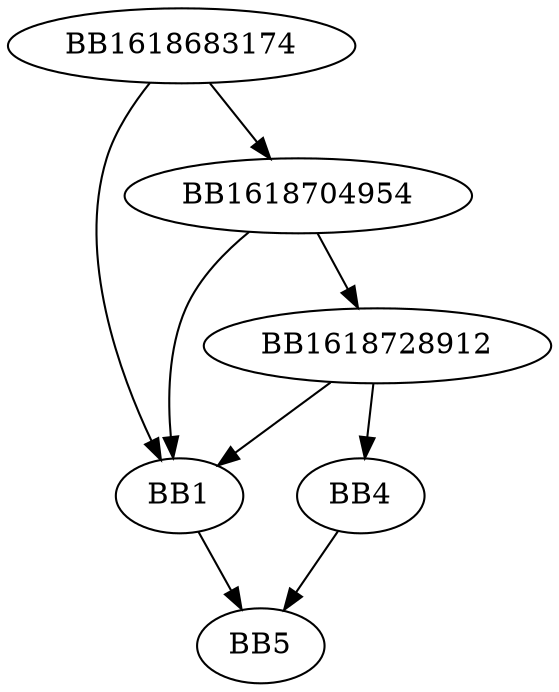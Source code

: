 digraph G{
	BB1618683174->BB1;
	BB1618683174->BB1618704954;
	BB1618704954->BB1;
	BB1618704954->BB1618728912;
	BB1618728912->BB1;
	BB1618728912->BB4;
	BB1->BB5;
	BB4->BB5;
}
